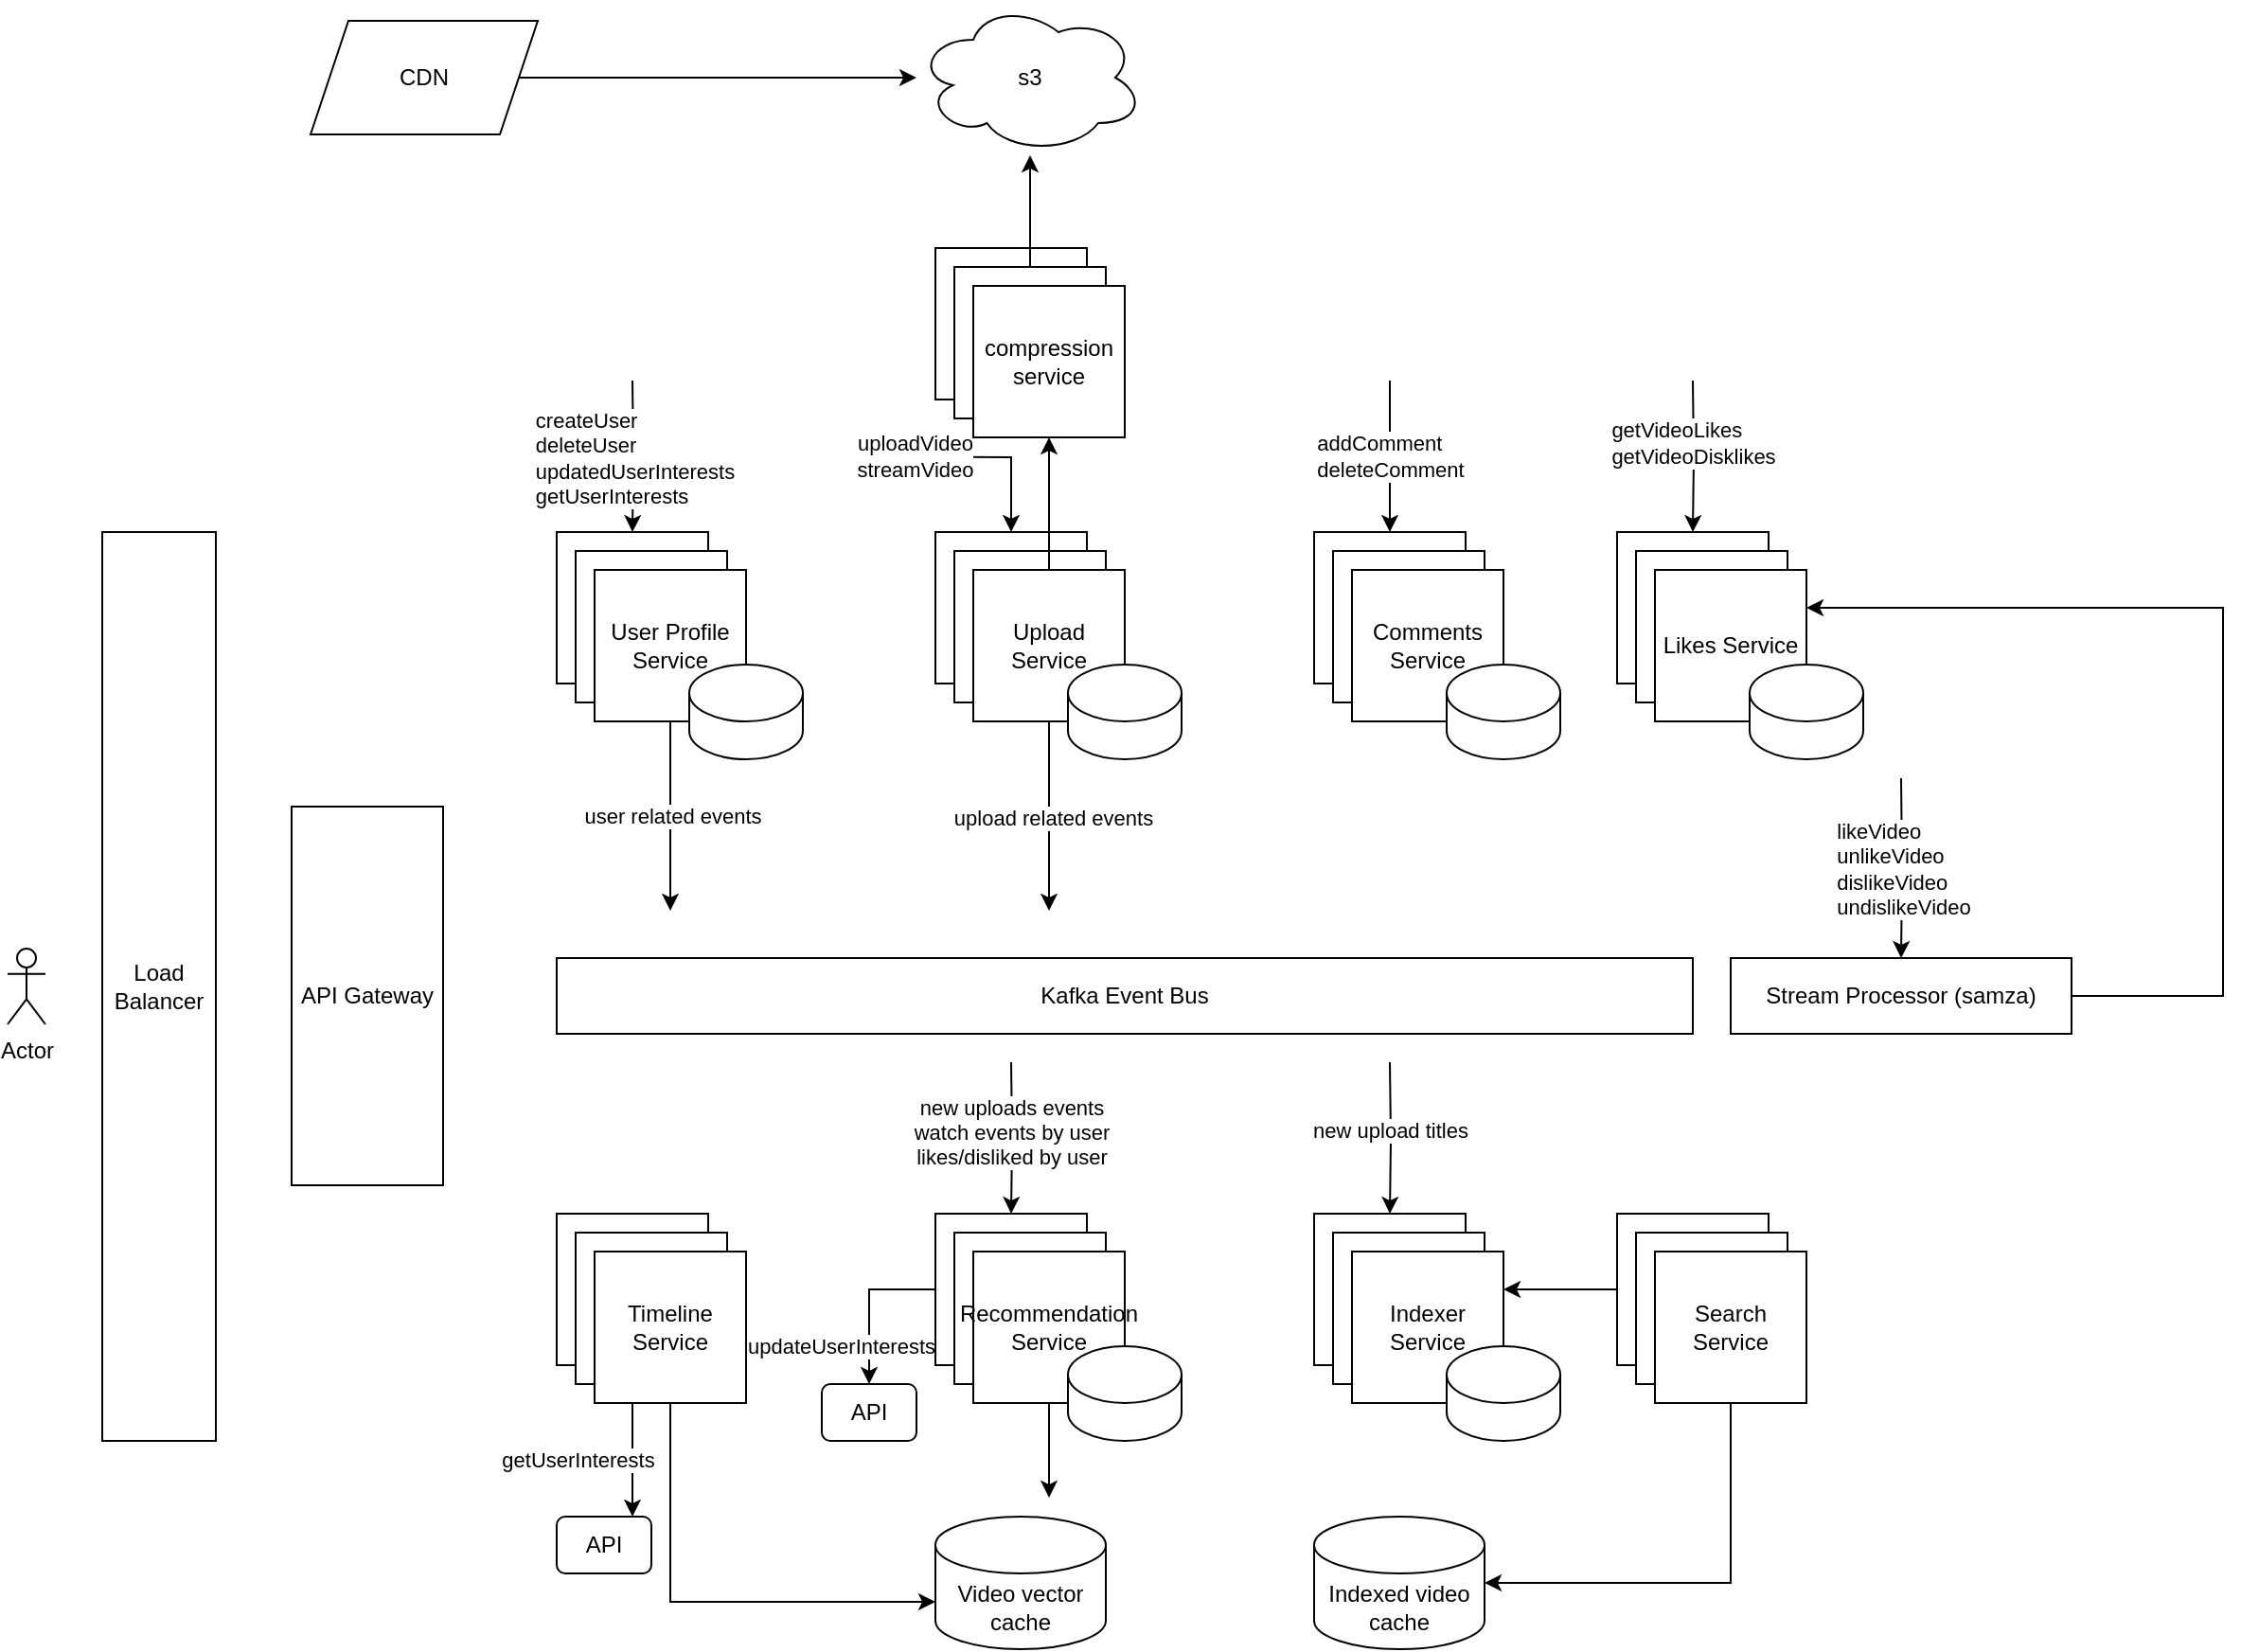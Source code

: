 <mxfile version="14.6.9" type="github"><diagram id="9BEvo1HQG_4pt-6HY3T7" name="Page-1"><mxGraphModel dx="3086" dy="1286" grid="1" gridSize="10" guides="1" tooltips="1" connect="1" arrows="1" fold="1" page="0" pageScale="1" pageWidth="827" pageHeight="1169" math="0" shadow="0"><root><mxCell id="0"/><mxCell id="1" parent="0"/><mxCell id="d4eKjWE86w_-yuJzMRhJ-1" value="Actor" style="shape=umlActor;verticalLabelPosition=bottom;verticalAlign=top;html=1;outlineConnect=0;" parent="1" vertex="1"><mxGeometry x="-930" y="420" width="20" height="40" as="geometry"/></mxCell><mxCell id="d4eKjWE86w_-yuJzMRhJ-12" value="Load Balancer" style="rounded=0;whiteSpace=wrap;html=1;" parent="1" vertex="1"><mxGeometry x="-880" y="200" width="60" height="480" as="geometry"/></mxCell><mxCell id="d4eKjWE86w_-yuJzMRhJ-13" value="API Gateway" style="rounded=0;whiteSpace=wrap;html=1;" parent="1" vertex="1"><mxGeometry x="-780" y="345" width="80" height="200" as="geometry"/></mxCell><mxCell id="l7sgmqa50EnRzXKPanRp-5" value="Kafka Event Bus" style="rounded=0;whiteSpace=wrap;html=1;" vertex="1" parent="1"><mxGeometry x="-640" y="425" width="600" height="40" as="geometry"/></mxCell><mxCell id="l7sgmqa50EnRzXKPanRp-10" value="&lt;div style=&quot;text-align: left&quot;&gt;createUser&lt;/div&gt;&lt;div style=&quot;text-align: left&quot;&gt;deleteUser&lt;/div&gt;&lt;div style=&quot;text-align: left&quot;&gt;updatedUserInterests&lt;/div&gt;&lt;div style=&quot;text-align: left&quot;&gt;getUserInterests&lt;/div&gt;" style="edgeStyle=orthogonalEdgeStyle;rounded=0;orthogonalLoop=1;jettySize=auto;html=1;" edge="1" parent="1" target="l7sgmqa50EnRzXKPanRp-6"><mxGeometry relative="1" as="geometry"><mxPoint x="-600" y="120" as="sourcePoint"/></mxGeometry></mxCell><mxCell id="l7sgmqa50EnRzXKPanRp-6" value="" style="whiteSpace=wrap;html=1;aspect=fixed;" vertex="1" parent="1"><mxGeometry x="-640" y="200" width="80" height="80" as="geometry"/></mxCell><mxCell id="l7sgmqa50EnRzXKPanRp-7" value="" style="whiteSpace=wrap;html=1;aspect=fixed;" vertex="1" parent="1"><mxGeometry x="-630" y="210" width="80" height="80" as="geometry"/></mxCell><mxCell id="l7sgmqa50EnRzXKPanRp-11" value="user related events" style="edgeStyle=orthogonalEdgeStyle;rounded=0;orthogonalLoop=1;jettySize=auto;html=1;" edge="1" parent="1" source="l7sgmqa50EnRzXKPanRp-8"><mxGeometry relative="1" as="geometry"><mxPoint x="-580" y="400" as="targetPoint"/></mxGeometry></mxCell><mxCell id="l7sgmqa50EnRzXKPanRp-8" value="User Profile Service" style="whiteSpace=wrap;html=1;aspect=fixed;" vertex="1" parent="1"><mxGeometry x="-620" y="220" width="80" height="80" as="geometry"/></mxCell><mxCell id="l7sgmqa50EnRzXKPanRp-9" value="" style="shape=cylinder3;whiteSpace=wrap;html=1;boundedLbl=1;backgroundOutline=1;size=15;" vertex="1" parent="1"><mxGeometry x="-570" y="270" width="60" height="50" as="geometry"/></mxCell><mxCell id="l7sgmqa50EnRzXKPanRp-36" style="edgeStyle=orthogonalEdgeStyle;rounded=0;orthogonalLoop=1;jettySize=auto;html=1;" edge="1" parent="1" target="l7sgmqa50EnRzXKPanRp-12"><mxGeometry relative="1" as="geometry"><mxPoint x="-480" y="160" as="sourcePoint"/></mxGeometry></mxCell><mxCell id="l7sgmqa50EnRzXKPanRp-37" value="uploadVideo&lt;br&gt;streamVideo" style="edgeLabel;html=1;align=center;verticalAlign=middle;resizable=0;points=[];" vertex="1" connectable="0" parent="l7sgmqa50EnRzXKPanRp-36"><mxGeometry x="-0.517" relative="1" as="geometry"><mxPoint as="offset"/></mxGeometry></mxCell><mxCell id="l7sgmqa50EnRzXKPanRp-12" value="" style="whiteSpace=wrap;html=1;aspect=fixed;" vertex="1" parent="1"><mxGeometry x="-440" y="200" width="80" height="80" as="geometry"/></mxCell><mxCell id="l7sgmqa50EnRzXKPanRp-13" value="" style="whiteSpace=wrap;html=1;aspect=fixed;" vertex="1" parent="1"><mxGeometry x="-430" y="210" width="80" height="80" as="geometry"/></mxCell><mxCell id="l7sgmqa50EnRzXKPanRp-20" style="edgeStyle=orthogonalEdgeStyle;rounded=0;orthogonalLoop=1;jettySize=auto;html=1;" edge="1" parent="1" source="l7sgmqa50EnRzXKPanRp-14"><mxGeometry relative="1" as="geometry"><mxPoint x="-380" y="400" as="targetPoint"/></mxGeometry></mxCell><mxCell id="l7sgmqa50EnRzXKPanRp-21" value="upload related events" style="edgeLabel;html=1;align=center;verticalAlign=middle;resizable=0;points=[];" vertex="1" connectable="0" parent="l7sgmqa50EnRzXKPanRp-20"><mxGeometry x="0.02" y="1" relative="1" as="geometry"><mxPoint as="offset"/></mxGeometry></mxCell><mxCell id="l7sgmqa50EnRzXKPanRp-35" style="edgeStyle=orthogonalEdgeStyle;rounded=0;orthogonalLoop=1;jettySize=auto;html=1;entryX=0.5;entryY=1;entryDx=0;entryDy=0;" edge="1" parent="1" source="l7sgmqa50EnRzXKPanRp-14" target="l7sgmqa50EnRzXKPanRp-28"><mxGeometry relative="1" as="geometry"/></mxCell><mxCell id="l7sgmqa50EnRzXKPanRp-14" value="Upload Service" style="whiteSpace=wrap;html=1;aspect=fixed;" vertex="1" parent="1"><mxGeometry x="-420" y="220" width="80" height="80" as="geometry"/></mxCell><mxCell id="l7sgmqa50EnRzXKPanRp-15" value="" style="shape=cylinder3;whiteSpace=wrap;html=1;boundedLbl=1;backgroundOutline=1;size=15;" vertex="1" parent="1"><mxGeometry x="-370" y="270" width="60" height="50" as="geometry"/></mxCell><mxCell id="l7sgmqa50EnRzXKPanRp-26" value="" style="whiteSpace=wrap;html=1;aspect=fixed;" vertex="1" parent="1"><mxGeometry x="-440" y="50" width="80" height="80" as="geometry"/></mxCell><mxCell id="l7sgmqa50EnRzXKPanRp-31" style="edgeStyle=orthogonalEdgeStyle;rounded=0;orthogonalLoop=1;jettySize=auto;html=1;entryX=0.5;entryY=1.013;entryDx=0;entryDy=0;entryPerimeter=0;" edge="1" parent="1" source="l7sgmqa50EnRzXKPanRp-27" target="l7sgmqa50EnRzXKPanRp-30"><mxGeometry relative="1" as="geometry"/></mxCell><mxCell id="l7sgmqa50EnRzXKPanRp-27" value="" style="whiteSpace=wrap;html=1;aspect=fixed;" vertex="1" parent="1"><mxGeometry x="-430" y="60" width="80" height="80" as="geometry"/></mxCell><mxCell id="l7sgmqa50EnRzXKPanRp-28" value="compression service" style="whiteSpace=wrap;html=1;aspect=fixed;" vertex="1" parent="1"><mxGeometry x="-420" y="70" width="80" height="80" as="geometry"/></mxCell><mxCell id="l7sgmqa50EnRzXKPanRp-30" value="s3" style="ellipse;shape=cloud;whiteSpace=wrap;html=1;" vertex="1" parent="1"><mxGeometry x="-450" y="-80" width="120" height="80" as="geometry"/></mxCell><mxCell id="l7sgmqa50EnRzXKPanRp-34" style="edgeStyle=orthogonalEdgeStyle;rounded=0;orthogonalLoop=1;jettySize=auto;html=1;" edge="1" parent="1" source="l7sgmqa50EnRzXKPanRp-32" target="l7sgmqa50EnRzXKPanRp-30"><mxGeometry relative="1" as="geometry"/></mxCell><mxCell id="l7sgmqa50EnRzXKPanRp-32" value="CDN" style="shape=parallelogram;perimeter=parallelogramPerimeter;whiteSpace=wrap;html=1;fixedSize=1;" vertex="1" parent="1"><mxGeometry x="-770" y="-70" width="120" height="60" as="geometry"/></mxCell><mxCell id="l7sgmqa50EnRzXKPanRp-56" value="&lt;div style=&quot;text-align: left&quot;&gt;addComment&lt;/div&gt;&lt;div style=&quot;text-align: left&quot;&gt;deleteComment&lt;/div&gt;" style="edgeStyle=orthogonalEdgeStyle;rounded=0;orthogonalLoop=1;jettySize=auto;html=1;" edge="1" parent="1" target="l7sgmqa50EnRzXKPanRp-38"><mxGeometry relative="1" as="geometry"><mxPoint x="-200" y="120" as="sourcePoint"/><Array as="points"><mxPoint x="-200" y="160"/><mxPoint x="-200" y="160"/></Array></mxGeometry></mxCell><mxCell id="l7sgmqa50EnRzXKPanRp-38" value="" style="whiteSpace=wrap;html=1;aspect=fixed;" vertex="1" parent="1"><mxGeometry x="-240" y="200" width="80" height="80" as="geometry"/></mxCell><mxCell id="l7sgmqa50EnRzXKPanRp-39" value="" style="whiteSpace=wrap;html=1;aspect=fixed;" vertex="1" parent="1"><mxGeometry x="-230" y="210" width="80" height="80" as="geometry"/></mxCell><mxCell id="l7sgmqa50EnRzXKPanRp-40" value="Comments&lt;br&gt;Service" style="whiteSpace=wrap;html=1;aspect=fixed;" vertex="1" parent="1"><mxGeometry x="-220" y="220" width="80" height="80" as="geometry"/></mxCell><mxCell id="l7sgmqa50EnRzXKPanRp-41" value="" style="shape=cylinder3;whiteSpace=wrap;html=1;boundedLbl=1;backgroundOutline=1;size=15;" vertex="1" parent="1"><mxGeometry x="-170" y="270" width="60" height="50" as="geometry"/></mxCell><mxCell id="l7sgmqa50EnRzXKPanRp-46" style="edgeStyle=orthogonalEdgeStyle;rounded=0;orthogonalLoop=1;jettySize=auto;html=1;" edge="1" parent="1" target="l7sgmqa50EnRzXKPanRp-42"><mxGeometry relative="1" as="geometry"><mxPoint x="-400" y="480" as="sourcePoint"/></mxGeometry></mxCell><mxCell id="l7sgmqa50EnRzXKPanRp-47" value="new uploads events&lt;br&gt;watch events by user&lt;br&gt;likes/disliked by user" style="edgeLabel;html=1;align=center;verticalAlign=middle;resizable=0;points=[];" vertex="1" connectable="0" parent="l7sgmqa50EnRzXKPanRp-46"><mxGeometry x="-0.086" y="-1" relative="1" as="geometry"><mxPoint as="offset"/></mxGeometry></mxCell><mxCell id="l7sgmqa50EnRzXKPanRp-83" style="edgeStyle=orthogonalEdgeStyle;rounded=0;orthogonalLoop=1;jettySize=auto;html=1;entryX=0.5;entryY=0;entryDx=0;entryDy=0;" edge="1" parent="1" source="l7sgmqa50EnRzXKPanRp-42" target="l7sgmqa50EnRzXKPanRp-84"><mxGeometry relative="1" as="geometry"><mxPoint x="-480" y="630" as="targetPoint"/></mxGeometry></mxCell><mxCell id="l7sgmqa50EnRzXKPanRp-85" value="updateUserInterests" style="edgeLabel;html=1;align=center;verticalAlign=middle;resizable=0;points=[];" vertex="1" connectable="0" parent="l7sgmqa50EnRzXKPanRp-83"><mxGeometry x="-0.129" y="-2" relative="1" as="geometry"><mxPoint x="-13" y="28" as="offset"/></mxGeometry></mxCell><mxCell id="l7sgmqa50EnRzXKPanRp-42" value="" style="whiteSpace=wrap;html=1;aspect=fixed;" vertex="1" parent="1"><mxGeometry x="-440" y="560" width="80" height="80" as="geometry"/></mxCell><mxCell id="l7sgmqa50EnRzXKPanRp-43" value="" style="whiteSpace=wrap;html=1;aspect=fixed;" vertex="1" parent="1"><mxGeometry x="-430" y="570" width="80" height="80" as="geometry"/></mxCell><mxCell id="l7sgmqa50EnRzXKPanRp-79" style="edgeStyle=orthogonalEdgeStyle;rounded=0;orthogonalLoop=1;jettySize=auto;html=1;" edge="1" parent="1" source="l7sgmqa50EnRzXKPanRp-44"><mxGeometry relative="1" as="geometry"><mxPoint x="-380" y="710" as="targetPoint"/></mxGeometry></mxCell><mxCell id="l7sgmqa50EnRzXKPanRp-44" value="Recommendation&lt;br&gt;Service" style="whiteSpace=wrap;html=1;aspect=fixed;" vertex="1" parent="1"><mxGeometry x="-420" y="580" width="80" height="80" as="geometry"/></mxCell><mxCell id="l7sgmqa50EnRzXKPanRp-45" value="" style="shape=cylinder3;whiteSpace=wrap;html=1;boundedLbl=1;backgroundOutline=1;size=15;" vertex="1" parent="1"><mxGeometry x="-370" y="630" width="60" height="50" as="geometry"/></mxCell><mxCell id="l7sgmqa50EnRzXKPanRp-52" style="edgeStyle=orthogonalEdgeStyle;rounded=0;orthogonalLoop=1;jettySize=auto;html=1;" edge="1" parent="1" target="l7sgmqa50EnRzXKPanRp-48"><mxGeometry relative="1" as="geometry"><mxPoint x="-200" y="480" as="sourcePoint"/></mxGeometry></mxCell><mxCell id="l7sgmqa50EnRzXKPanRp-53" value="new upload titles" style="edgeLabel;html=1;align=center;verticalAlign=middle;resizable=0;points=[];" vertex="1" connectable="0" parent="l7sgmqa50EnRzXKPanRp-52"><mxGeometry x="-0.1" y="-1" relative="1" as="geometry"><mxPoint as="offset"/></mxGeometry></mxCell><mxCell id="l7sgmqa50EnRzXKPanRp-48" value="" style="whiteSpace=wrap;html=1;aspect=fixed;" vertex="1" parent="1"><mxGeometry x="-240" y="560" width="80" height="80" as="geometry"/></mxCell><mxCell id="l7sgmqa50EnRzXKPanRp-49" value="" style="whiteSpace=wrap;html=1;aspect=fixed;" vertex="1" parent="1"><mxGeometry x="-230" y="570" width="80" height="80" as="geometry"/></mxCell><mxCell id="l7sgmqa50EnRzXKPanRp-50" value="Indexer Service" style="whiteSpace=wrap;html=1;aspect=fixed;" vertex="1" parent="1"><mxGeometry x="-220" y="580" width="80" height="80" as="geometry"/></mxCell><mxCell id="l7sgmqa50EnRzXKPanRp-51" value="" style="shape=cylinder3;whiteSpace=wrap;html=1;boundedLbl=1;backgroundOutline=1;size=15;" vertex="1" parent="1"><mxGeometry x="-170" y="630" width="60" height="50" as="geometry"/></mxCell><mxCell id="l7sgmqa50EnRzXKPanRp-54" value="Video vector cache" style="shape=cylinder3;whiteSpace=wrap;html=1;boundedLbl=1;backgroundOutline=1;size=15;" vertex="1" parent="1"><mxGeometry x="-440" y="720" width="90" height="70" as="geometry"/></mxCell><mxCell id="l7sgmqa50EnRzXKPanRp-55" value="Indexed video cache" style="shape=cylinder3;whiteSpace=wrap;html=1;boundedLbl=1;backgroundOutline=1;size=15;" vertex="1" parent="1"><mxGeometry x="-240" y="720" width="90" height="70" as="geometry"/></mxCell><mxCell id="l7sgmqa50EnRzXKPanRp-64" value="&lt;div style=&quot;text-align: left&quot;&gt;likeVideo&lt;/div&gt;&lt;div style=&quot;text-align: left&quot;&gt;unlikeVideo&lt;/div&gt;&lt;div style=&quot;text-align: left&quot;&gt;dislikeVideo&lt;/div&gt;&lt;div style=&quot;text-align: left&quot;&gt;undislikeVideo&lt;/div&gt;" style="edgeStyle=orthogonalEdgeStyle;rounded=0;orthogonalLoop=1;jettySize=auto;html=1;" edge="1" parent="1" target="l7sgmqa50EnRzXKPanRp-57"><mxGeometry relative="1" as="geometry"><mxPoint x="70" y="330" as="sourcePoint"/></mxGeometry></mxCell><mxCell id="l7sgmqa50EnRzXKPanRp-65" style="edgeStyle=orthogonalEdgeStyle;rounded=0;orthogonalLoop=1;jettySize=auto;html=1;entryX=1;entryY=0.25;entryDx=0;entryDy=0;" edge="1" parent="1" source="l7sgmqa50EnRzXKPanRp-57" target="l7sgmqa50EnRzXKPanRp-60"><mxGeometry relative="1" as="geometry"><Array as="points"><mxPoint x="240" y="445"/><mxPoint x="240" y="240"/></Array></mxGeometry></mxCell><mxCell id="l7sgmqa50EnRzXKPanRp-57" value="Stream Processor (samza)" style="rounded=0;whiteSpace=wrap;html=1;" vertex="1" parent="1"><mxGeometry x="-20" y="425" width="180" height="40" as="geometry"/></mxCell><mxCell id="l7sgmqa50EnRzXKPanRp-67" style="edgeStyle=orthogonalEdgeStyle;rounded=0;orthogonalLoop=1;jettySize=auto;html=1;" edge="1" parent="1" target="l7sgmqa50EnRzXKPanRp-58"><mxGeometry relative="1" as="geometry"><mxPoint x="-40" y="120" as="sourcePoint"/></mxGeometry></mxCell><mxCell id="l7sgmqa50EnRzXKPanRp-68" value="&lt;div style=&quot;text-align: left&quot;&gt;getVideoLikes&lt;/div&gt;&lt;div style=&quot;text-align: left&quot;&gt;getVideoDisklikes&lt;/div&gt;" style="edgeLabel;html=1;align=center;verticalAlign=middle;resizable=0;points=[];" vertex="1" connectable="0" parent="l7sgmqa50EnRzXKPanRp-67"><mxGeometry x="-0.175" y="-1" relative="1" as="geometry"><mxPoint as="offset"/></mxGeometry></mxCell><mxCell id="l7sgmqa50EnRzXKPanRp-58" value="" style="whiteSpace=wrap;html=1;aspect=fixed;" vertex="1" parent="1"><mxGeometry x="-80" y="200" width="80" height="80" as="geometry"/></mxCell><mxCell id="l7sgmqa50EnRzXKPanRp-59" value="" style="whiteSpace=wrap;html=1;aspect=fixed;" vertex="1" parent="1"><mxGeometry x="-70" y="210" width="80" height="80" as="geometry"/></mxCell><mxCell id="l7sgmqa50EnRzXKPanRp-60" value="Likes Service" style="whiteSpace=wrap;html=1;aspect=fixed;" vertex="1" parent="1"><mxGeometry x="-60" y="220" width="80" height="80" as="geometry"/></mxCell><mxCell id="l7sgmqa50EnRzXKPanRp-61" value="" style="shape=cylinder3;whiteSpace=wrap;html=1;boundedLbl=1;backgroundOutline=1;size=15;" vertex="1" parent="1"><mxGeometry x="-10" y="270" width="60" height="50" as="geometry"/></mxCell><mxCell id="l7sgmqa50EnRzXKPanRp-69" value="" style="whiteSpace=wrap;html=1;aspect=fixed;" vertex="1" parent="1"><mxGeometry x="-640" y="560" width="80" height="80" as="geometry"/></mxCell><mxCell id="l7sgmqa50EnRzXKPanRp-70" value="" style="whiteSpace=wrap;html=1;aspect=fixed;" vertex="1" parent="1"><mxGeometry x="-630" y="570" width="80" height="80" as="geometry"/></mxCell><mxCell id="l7sgmqa50EnRzXKPanRp-78" style="edgeStyle=orthogonalEdgeStyle;rounded=0;orthogonalLoop=1;jettySize=auto;html=1;entryX=0;entryY=0;entryDx=0;entryDy=45;entryPerimeter=0;" edge="1" parent="1" source="l7sgmqa50EnRzXKPanRp-71" target="l7sgmqa50EnRzXKPanRp-54"><mxGeometry relative="1" as="geometry"><Array as="points"><mxPoint x="-580" y="765"/></Array></mxGeometry></mxCell><mxCell id="l7sgmqa50EnRzXKPanRp-80" style="edgeStyle=orthogonalEdgeStyle;rounded=0;orthogonalLoop=1;jettySize=auto;html=1;exitX=0.25;exitY=1;exitDx=0;exitDy=0;" edge="1" parent="1" source="l7sgmqa50EnRzXKPanRp-71"><mxGeometry relative="1" as="geometry"><mxPoint x="-600" y="720" as="targetPoint"/></mxGeometry></mxCell><mxCell id="l7sgmqa50EnRzXKPanRp-82" value="getUserInterests" style="edgeLabel;html=1;align=center;verticalAlign=middle;resizable=0;points=[];" vertex="1" connectable="0" parent="l7sgmqa50EnRzXKPanRp-80"><mxGeometry y="-2" relative="1" as="geometry"><mxPoint x="-28" as="offset"/></mxGeometry></mxCell><mxCell id="l7sgmqa50EnRzXKPanRp-71" value="Timeline Service" style="whiteSpace=wrap;html=1;aspect=fixed;" vertex="1" parent="1"><mxGeometry x="-620" y="580" width="80" height="80" as="geometry"/></mxCell><mxCell id="l7sgmqa50EnRzXKPanRp-77" style="edgeStyle=orthogonalEdgeStyle;rounded=0;orthogonalLoop=1;jettySize=auto;html=1;entryX=1;entryY=0.25;entryDx=0;entryDy=0;" edge="1" parent="1" source="l7sgmqa50EnRzXKPanRp-73" target="l7sgmqa50EnRzXKPanRp-50"><mxGeometry relative="1" as="geometry"/></mxCell><mxCell id="l7sgmqa50EnRzXKPanRp-73" value="" style="whiteSpace=wrap;html=1;aspect=fixed;" vertex="1" parent="1"><mxGeometry x="-80" y="560" width="80" height="80" as="geometry"/></mxCell><mxCell id="l7sgmqa50EnRzXKPanRp-74" value="" style="whiteSpace=wrap;html=1;aspect=fixed;" vertex="1" parent="1"><mxGeometry x="-70" y="570" width="80" height="80" as="geometry"/></mxCell><mxCell id="l7sgmqa50EnRzXKPanRp-76" style="edgeStyle=orthogonalEdgeStyle;rounded=0;orthogonalLoop=1;jettySize=auto;html=1;entryX=1;entryY=0.5;entryDx=0;entryDy=0;entryPerimeter=0;" edge="1" parent="1" source="l7sgmqa50EnRzXKPanRp-75" target="l7sgmqa50EnRzXKPanRp-55"><mxGeometry relative="1" as="geometry"><Array as="points"><mxPoint x="-20" y="755"/></Array></mxGeometry></mxCell><mxCell id="l7sgmqa50EnRzXKPanRp-75" value="Search Service" style="whiteSpace=wrap;html=1;aspect=fixed;" vertex="1" parent="1"><mxGeometry x="-60" y="580" width="80" height="80" as="geometry"/></mxCell><mxCell id="l7sgmqa50EnRzXKPanRp-81" value="API" style="rounded=1;whiteSpace=wrap;html=1;" vertex="1" parent="1"><mxGeometry x="-640" y="720" width="50" height="30" as="geometry"/></mxCell><mxCell id="l7sgmqa50EnRzXKPanRp-84" value="API" style="rounded=1;whiteSpace=wrap;html=1;" vertex="1" parent="1"><mxGeometry x="-500" y="650" width="50" height="30" as="geometry"/></mxCell></root></mxGraphModel></diagram></mxfile>